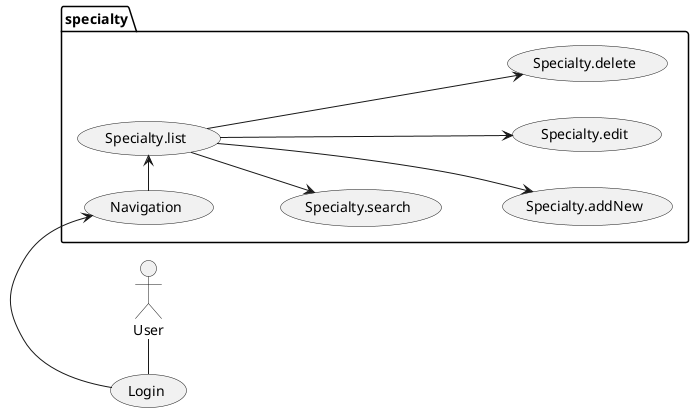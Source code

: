 @startuml
left to right direction
'top to bottom direction

'https://plantuml.com/use-case-diagram

User - (Login)
package specialty {
    (Login) -> (Navigation)
    (Navigation) -> (Specialty.list)
    (Specialty.list) --> (Specialty.search)
    (Specialty.list) ---> (Specialty.addNew)
    (Specialty.list) ---> (Specialty.edit)
    (Specialty.list) ---> (Specialty.delete)
}
@enduml